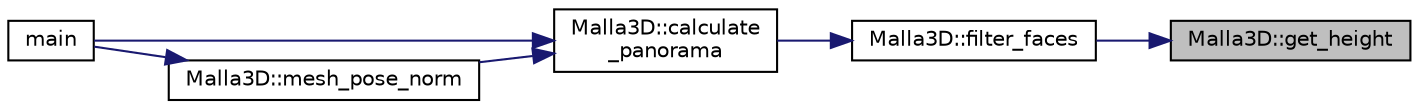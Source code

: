 digraph "Malla3D::get_height"
{
 // LATEX_PDF_SIZE
  edge [fontname="Helvetica",fontsize="10",labelfontname="Helvetica",labelfontsize="10"];
  node [fontname="Helvetica",fontsize="10",shape=record];
  rankdir="RL";
  Node1 [label="Malla3D::get_height",height=0.2,width=0.4,color="black", fillcolor="grey75", style="filled", fontcolor="black",tooltip="Get height of a division of the cylinder."];
  Node1 -> Node2 [dir="back",color="midnightblue",fontsize="10",style="solid",fontname="Helvetica"];
  Node2 [label="Malla3D::filter_faces",height=0.2,width=0.4,color="black", fillcolor="white", style="filled",URL="$classMalla3D.html#a7ea87c0adeb5a82ff56d04088c78688b",tooltip="Separates the faces of the mesh according to their height and sector."];
  Node2 -> Node3 [dir="back",color="midnightblue",fontsize="10",style="solid",fontname="Helvetica"];
  Node3 [label="Malla3D::calculate\l_panorama",height=0.2,width=0.4,color="black", fillcolor="white", style="filled",URL="$classMalla3D.html#a62a468f594ed9248bfb756207d79bca9",tooltip="Calculate PANORAMA [extended] representation of the 3D mesh."];
  Node3 -> Node4 [dir="back",color="midnightblue",fontsize="10",style="solid",fontname="Helvetica"];
  Node4 [label="main",height=0.2,width=0.4,color="black", fillcolor="white", style="filled",URL="$main_8cpp.html#a0ddf1224851353fc92bfbff6f499fa97",tooltip=" "];
  Node3 -> Node5 [dir="back",color="midnightblue",fontsize="10",style="solid",fontname="Helvetica"];
  Node5 [label="Malla3D::mesh_pose_norm",height=0.2,width=0.4,color="black", fillcolor="white", style="filled",URL="$classMalla3D.html#a2aecb9ccfffa78afc377bae14adbea83",tooltip="Compute the angle that normalize pose of 3d mesh."];
  Node5 -> Node4 [dir="back",color="midnightblue",fontsize="10",style="solid",fontname="Helvetica"];
}
